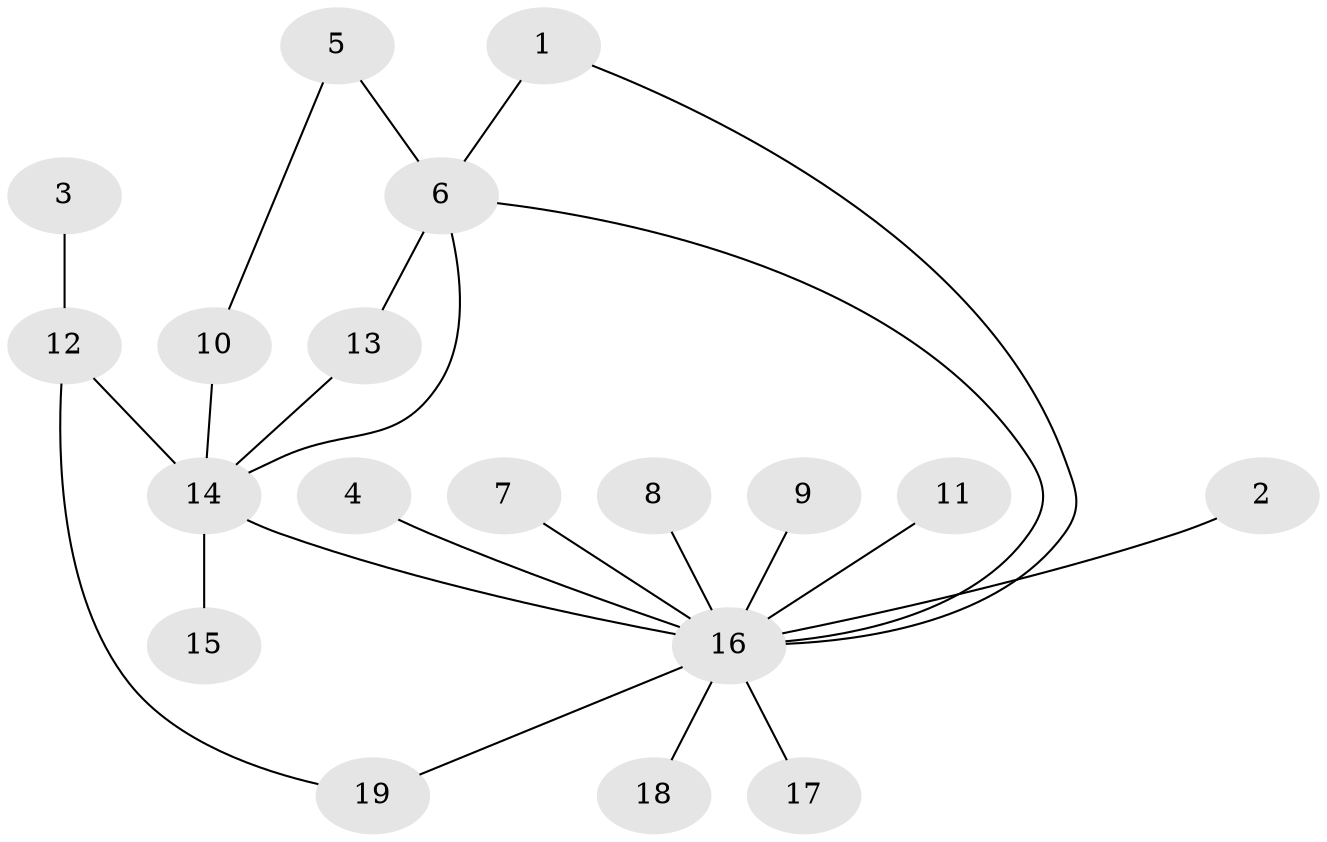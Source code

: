 // original degree distribution, {7: 0.03571428571428571, 1: 0.6428571428571429, 11: 0.017857142857142856, 2: 0.125, 10: 0.017857142857142856, 17: 0.017857142857142856, 3: 0.125, 5: 0.017857142857142856}
// Generated by graph-tools (version 1.1) at 2025/36/03/04/25 23:36:40]
// undirected, 19 vertices, 23 edges
graph export_dot {
  node [color=gray90,style=filled];
  1;
  2;
  3;
  4;
  5;
  6;
  7;
  8;
  9;
  10;
  11;
  12;
  13;
  14;
  15;
  16;
  17;
  18;
  19;
  1 -- 6 [weight=1.0];
  1 -- 16 [weight=1.0];
  2 -- 16 [weight=1.0];
  3 -- 12 [weight=1.0];
  4 -- 16 [weight=1.0];
  5 -- 6 [weight=1.0];
  5 -- 10 [weight=1.0];
  6 -- 13 [weight=2.0];
  6 -- 14 [weight=1.0];
  6 -- 16 [weight=1.0];
  7 -- 16 [weight=1.0];
  8 -- 16 [weight=1.0];
  9 -- 16 [weight=1.0];
  10 -- 14 [weight=2.0];
  11 -- 16 [weight=1.0];
  12 -- 14 [weight=1.0];
  12 -- 19 [weight=1.0];
  13 -- 14 [weight=1.0];
  14 -- 15 [weight=1.0];
  14 -- 16 [weight=1.0];
  16 -- 17 [weight=1.0];
  16 -- 18 [weight=1.0];
  16 -- 19 [weight=1.0];
}

